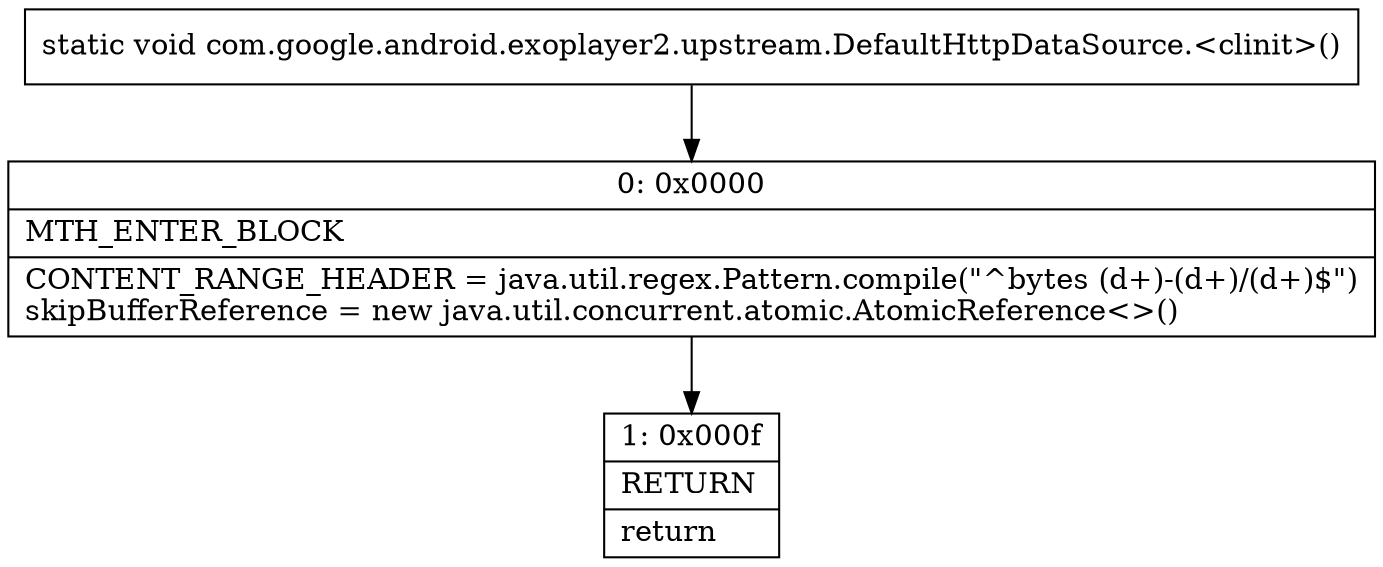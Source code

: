 digraph "CFG forcom.google.android.exoplayer2.upstream.DefaultHttpDataSource.\<clinit\>()V" {
Node_0 [shape=record,label="{0\:\ 0x0000|MTH_ENTER_BLOCK\l|CONTENT_RANGE_HEADER = java.util.regex.Pattern.compile(\"^bytes (d+)\-(d+)\/(d+)$\")\lskipBufferReference = new java.util.concurrent.atomic.AtomicReference\<\>()\l}"];
Node_1 [shape=record,label="{1\:\ 0x000f|RETURN\l|return\l}"];
MethodNode[shape=record,label="{static void com.google.android.exoplayer2.upstream.DefaultHttpDataSource.\<clinit\>() }"];
MethodNode -> Node_0;
Node_0 -> Node_1;
}

